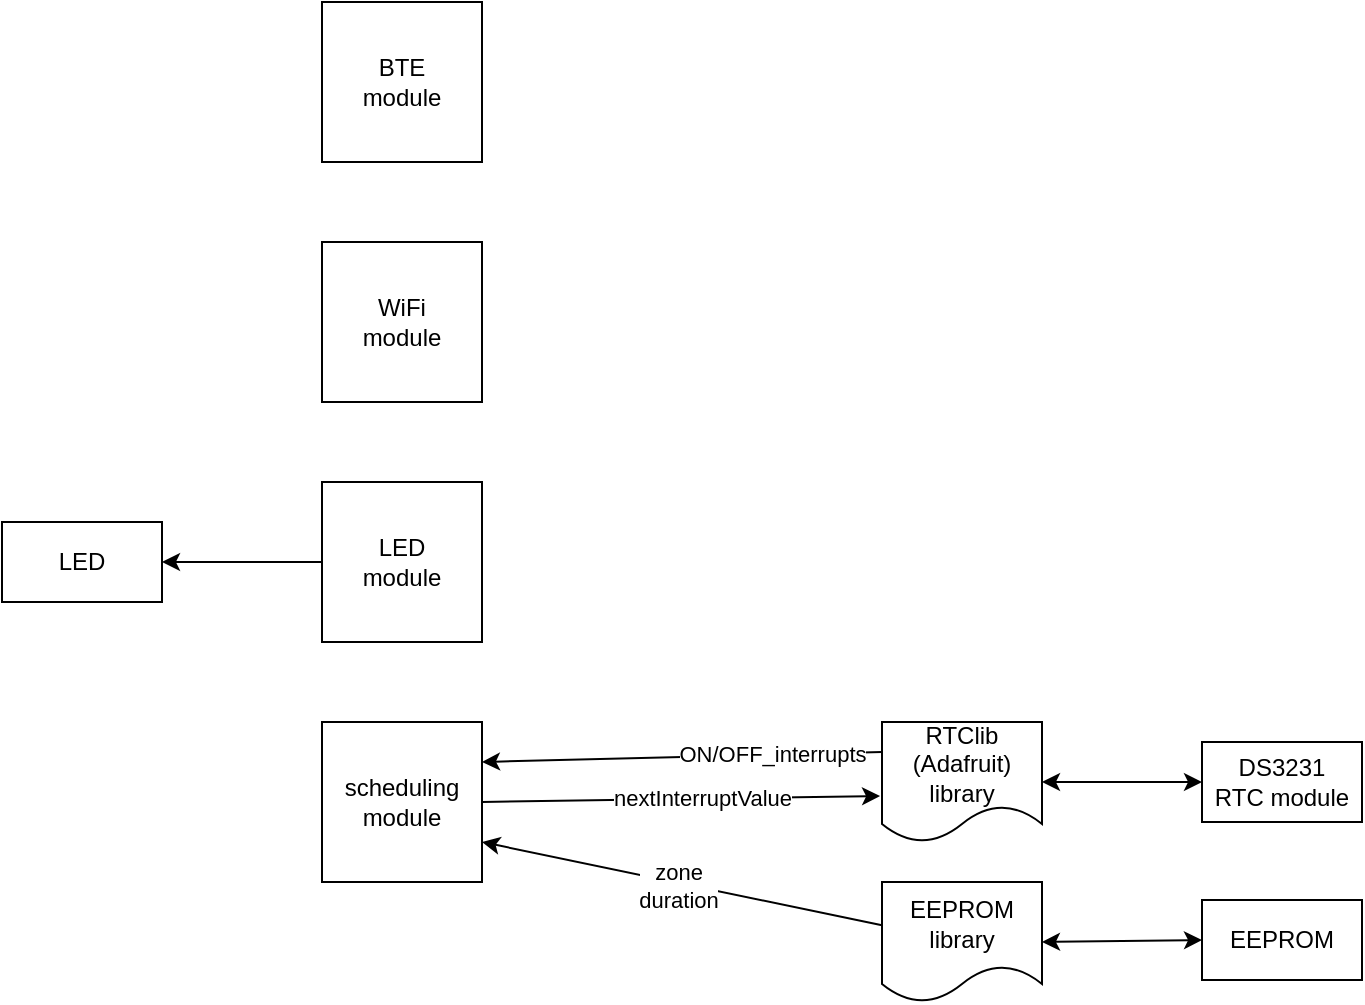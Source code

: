 <mxfile version="24.7.5">
  <diagram name="Page-1" id="J7XHhKZu9J1D71lAG_Xx">
    <mxGraphModel dx="1034" dy="523" grid="1" gridSize="10" guides="1" tooltips="1" connect="1" arrows="1" fold="1" page="1" pageScale="1" pageWidth="1100" pageHeight="850" math="0" shadow="0">
      <root>
        <mxCell id="0" />
        <mxCell id="1" parent="0" />
        <mxCell id="H2p6WBuu2haHPVCVow4f-1" value="BTE&lt;div&gt;module&lt;/div&gt;" style="whiteSpace=wrap;html=1;aspect=fixed;" vertex="1" parent="1">
          <mxGeometry x="200" y="120" width="80" height="80" as="geometry" />
        </mxCell>
        <mxCell id="H2p6WBuu2haHPVCVow4f-2" value="WiFi&lt;div&gt;module&lt;/div&gt;" style="whiteSpace=wrap;html=1;aspect=fixed;" vertex="1" parent="1">
          <mxGeometry x="200" y="240" width="80" height="80" as="geometry" />
        </mxCell>
        <mxCell id="H2p6WBuu2haHPVCVow4f-3" value="LED&lt;div&gt;module&lt;/div&gt;" style="whiteSpace=wrap;html=1;aspect=fixed;" vertex="1" parent="1">
          <mxGeometry x="200" y="360" width="80" height="80" as="geometry" />
        </mxCell>
        <mxCell id="H2p6WBuu2haHPVCVow4f-4" value="LED" style="rounded=0;whiteSpace=wrap;html=1;" vertex="1" parent="1">
          <mxGeometry x="40" y="380" width="80" height="40" as="geometry" />
        </mxCell>
        <mxCell id="H2p6WBuu2haHPVCVow4f-5" value="" style="endArrow=classic;html=1;rounded=0;exitX=0;exitY=0.5;exitDx=0;exitDy=0;entryX=1;entryY=0.5;entryDx=0;entryDy=0;" edge="1" parent="1" source="H2p6WBuu2haHPVCVow4f-3" target="H2p6WBuu2haHPVCVow4f-4">
          <mxGeometry width="50" height="50" relative="1" as="geometry">
            <mxPoint x="160" y="580" as="sourcePoint" />
            <mxPoint x="210" y="530" as="targetPoint" />
          </mxGeometry>
        </mxCell>
        <mxCell id="H2p6WBuu2haHPVCVow4f-6" value="EEPROM" style="rounded=0;whiteSpace=wrap;html=1;" vertex="1" parent="1">
          <mxGeometry x="640" y="569" width="80" height="40" as="geometry" />
        </mxCell>
        <mxCell id="H2p6WBuu2haHPVCVow4f-7" value="scheduling&lt;div&gt;module&lt;/div&gt;" style="whiteSpace=wrap;html=1;aspect=fixed;points=[[0,0,0,0,0],[0,0.25,0,0,0],[0,0.5,0,0,0],[0,0.75,0,0,0],[0,1,0,0,0],[0.25,0,0,0,0],[0.25,1,0,0,0],[0.5,0,0,0,0],[0.5,1,0,0,0],[0.75,0,0,0,0],[0.75,1,0,0,0],[1,0,0,0,0],[1,0.25,0,0,0],[1,0.5,0,0,0],[1,0.63,0,0,0],[1,0.75,0,0,0],[1,1,0,0,0]];" vertex="1" parent="1">
          <mxGeometry x="200" y="480" width="80" height="80" as="geometry" />
        </mxCell>
        <mxCell id="H2p6WBuu2haHPVCVow4f-8" value="EEPROM&lt;div&gt;library&lt;/div&gt;" style="shape=document;whiteSpace=wrap;html=1;boundedLbl=1;" vertex="1" parent="1">
          <mxGeometry x="480" y="560" width="80" height="60" as="geometry" />
        </mxCell>
        <mxCell id="H2p6WBuu2haHPVCVow4f-9" value="" style="endArrow=classic;startArrow=classic;html=1;rounded=0;exitX=1;exitY=0.5;exitDx=0;exitDy=0;entryX=0;entryY=0.5;entryDx=0;entryDy=0;" edge="1" parent="1" source="H2p6WBuu2haHPVCVow4f-8" target="H2p6WBuu2haHPVCVow4f-6">
          <mxGeometry width="50" height="50" relative="1" as="geometry">
            <mxPoint x="610" y="720" as="sourcePoint" />
            <mxPoint x="660" y="670" as="targetPoint" />
          </mxGeometry>
        </mxCell>
        <mxCell id="H2p6WBuu2haHPVCVow4f-10" value="" style="endArrow=classic;html=1;rounded=0;entryX=1;entryY=0.75;entryDx=0;entryDy=0;entryPerimeter=0;" edge="1" parent="1" source="H2p6WBuu2haHPVCVow4f-8" target="H2p6WBuu2haHPVCVow4f-7">
          <mxGeometry width="50" height="50" relative="1" as="geometry">
            <mxPoint x="380" y="550" as="sourcePoint" />
            <mxPoint x="430" y="500" as="targetPoint" />
          </mxGeometry>
        </mxCell>
        <mxCell id="H2p6WBuu2haHPVCVow4f-11" value="zone&lt;div&gt;duration&lt;/div&gt;" style="edgeLabel;html=1;align=center;verticalAlign=middle;resizable=0;points=[];" vertex="1" connectable="0" parent="H2p6WBuu2haHPVCVow4f-10">
          <mxGeometry x="0.016" y="1" relative="1" as="geometry">
            <mxPoint as="offset" />
          </mxGeometry>
        </mxCell>
        <mxCell id="H2p6WBuu2haHPVCVow4f-12" value="RTClib (Adafruit)&lt;div&gt;library&lt;/div&gt;" style="shape=document;whiteSpace=wrap;html=1;boundedLbl=1;" vertex="1" parent="1">
          <mxGeometry x="480" y="480" width="80" height="60" as="geometry" />
        </mxCell>
        <mxCell id="H2p6WBuu2haHPVCVow4f-13" value="DS3231&lt;div&gt;RTC module&lt;/div&gt;" style="rounded=0;whiteSpace=wrap;html=1;" vertex="1" parent="1">
          <mxGeometry x="640" y="490" width="80" height="40" as="geometry" />
        </mxCell>
        <mxCell id="H2p6WBuu2haHPVCVow4f-14" value="" style="endArrow=classic;startArrow=classic;html=1;rounded=0;exitX=1;exitY=0.5;exitDx=0;exitDy=0;entryX=0;entryY=0.5;entryDx=0;entryDy=0;" edge="1" parent="1" source="H2p6WBuu2haHPVCVow4f-12" target="H2p6WBuu2haHPVCVow4f-13">
          <mxGeometry width="50" height="50" relative="1" as="geometry">
            <mxPoint x="590" y="411" as="sourcePoint" />
            <mxPoint x="670" y="410" as="targetPoint" />
          </mxGeometry>
        </mxCell>
        <mxCell id="H2p6WBuu2haHPVCVow4f-15" value="" style="endArrow=classic;html=1;rounded=0;entryX=1;entryY=0.25;entryDx=0;entryDy=0;exitX=0;exitY=0.25;exitDx=0;exitDy=0;" edge="1" parent="1" source="H2p6WBuu2haHPVCVow4f-12" target="H2p6WBuu2haHPVCVow4f-7">
          <mxGeometry width="50" height="50" relative="1" as="geometry">
            <mxPoint x="510" y="390" as="sourcePoint" />
            <mxPoint x="560" y="340" as="targetPoint" />
          </mxGeometry>
        </mxCell>
        <mxCell id="H2p6WBuu2haHPVCVow4f-16" value="ON/OFF_interrupts" style="edgeLabel;html=1;align=center;verticalAlign=middle;resizable=0;points=[];" vertex="1" connectable="0" parent="H2p6WBuu2haHPVCVow4f-15">
          <mxGeometry x="-0.45" y="-1" relative="1" as="geometry">
            <mxPoint as="offset" />
          </mxGeometry>
        </mxCell>
        <mxCell id="H2p6WBuu2haHPVCVow4f-17" value="" style="endArrow=classic;html=1;rounded=0;exitX=1;exitY=0.5;exitDx=0;exitDy=0;exitPerimeter=0;entryX=-0.012;entryY=0.617;entryDx=0;entryDy=0;entryPerimeter=0;" edge="1" parent="1" source="H2p6WBuu2haHPVCVow4f-7" target="H2p6WBuu2haHPVCVow4f-12">
          <mxGeometry width="50" height="50" relative="1" as="geometry">
            <mxPoint x="500" y="420" as="sourcePoint" />
            <mxPoint x="490" y="340" as="targetPoint" />
          </mxGeometry>
        </mxCell>
        <mxCell id="H2p6WBuu2haHPVCVow4f-18" value="nextInterruptValue" style="edgeLabel;html=1;align=center;verticalAlign=middle;resizable=0;points=[];" vertex="1" connectable="0" parent="H2p6WBuu2haHPVCVow4f-17">
          <mxGeometry x="-0.45" y="-1" relative="1" as="geometry">
            <mxPoint x="55" y="-2" as="offset" />
          </mxGeometry>
        </mxCell>
      </root>
    </mxGraphModel>
  </diagram>
</mxfile>

